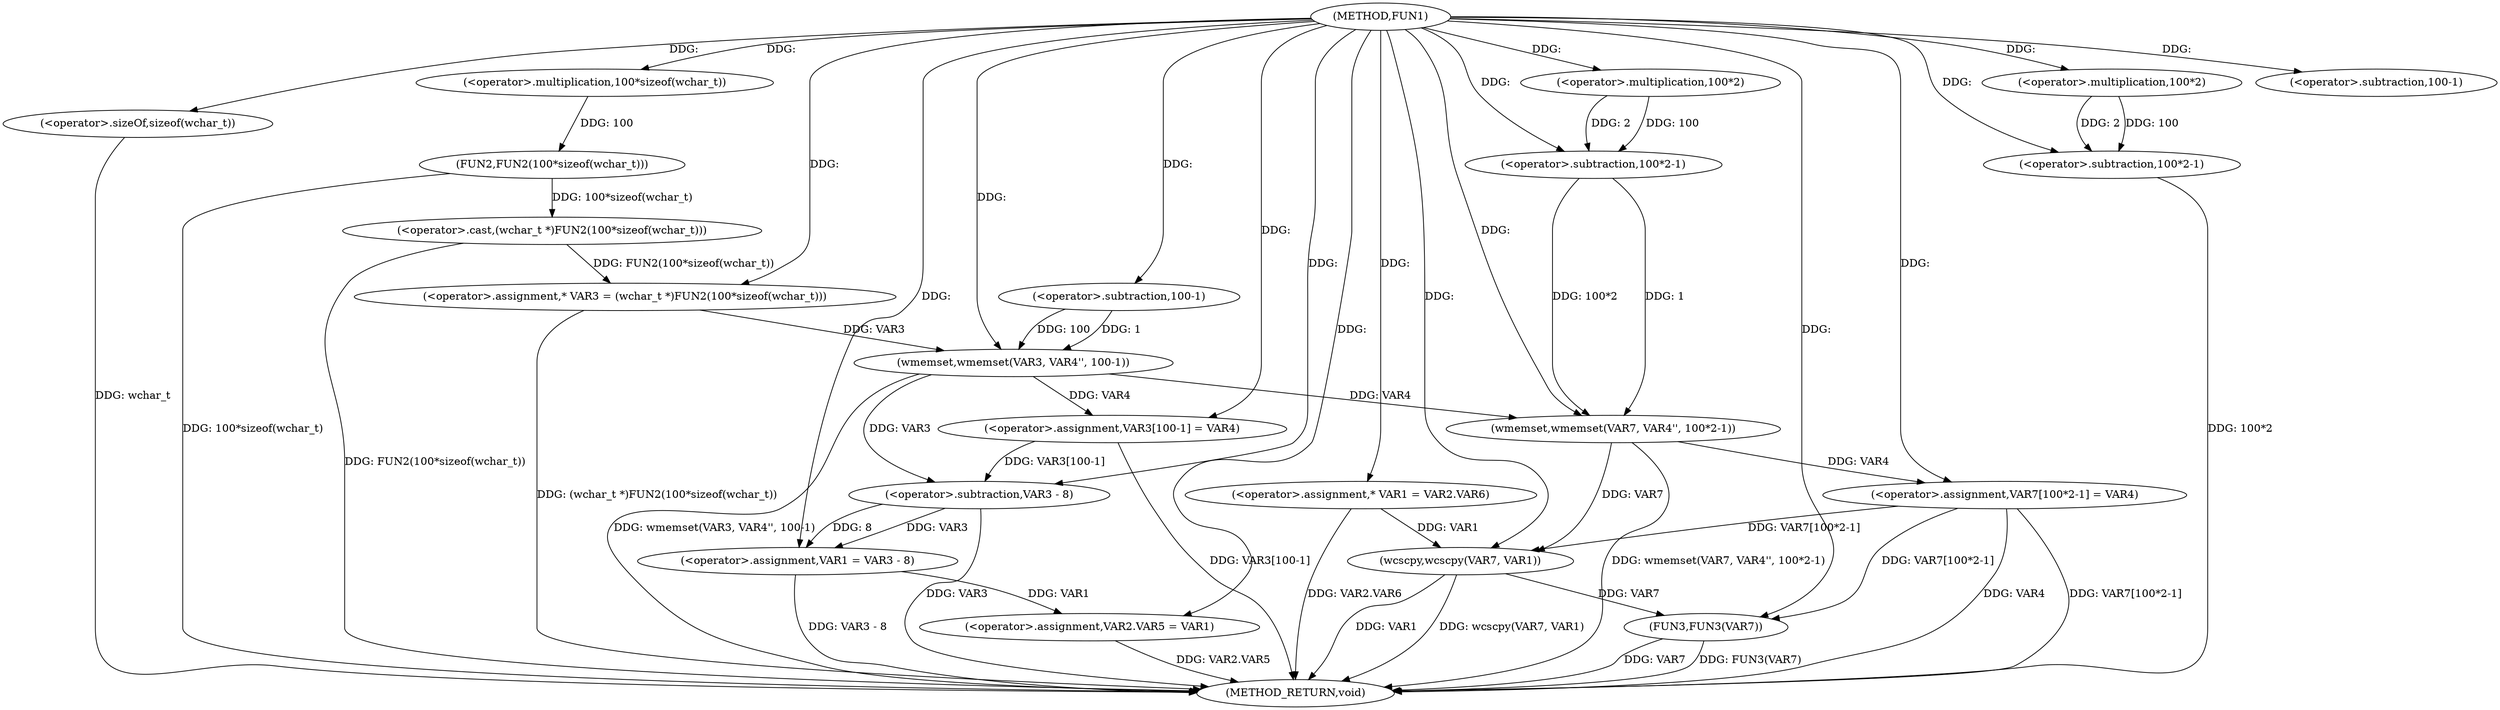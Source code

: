digraph FUN1 {  
"1000100" [label = "(METHOD,FUN1)" ]
"1000168" [label = "(METHOD_RETURN,void)" ]
"1000105" [label = "(<operator>.assignment,* VAR3 = (wchar_t *)FUN2(100*sizeof(wchar_t)))" ]
"1000107" [label = "(<operator>.cast,(wchar_t *)FUN2(100*sizeof(wchar_t)))" ]
"1000109" [label = "(FUN2,FUN2(100*sizeof(wchar_t)))" ]
"1000110" [label = "(<operator>.multiplication,100*sizeof(wchar_t))" ]
"1000112" [label = "(<operator>.sizeOf,sizeof(wchar_t))" ]
"1000114" [label = "(wmemset,wmemset(VAR3, VAR4'', 100-1))" ]
"1000117" [label = "(<operator>.subtraction,100-1)" ]
"1000120" [label = "(<operator>.assignment,VAR3[100-1] = VAR4)" ]
"1000123" [label = "(<operator>.subtraction,100-1)" ]
"1000127" [label = "(<operator>.assignment,VAR1 = VAR3 - 8)" ]
"1000129" [label = "(<operator>.subtraction,VAR3 - 8)" ]
"1000132" [label = "(<operator>.assignment,VAR2.VAR5 = VAR1)" ]
"1000139" [label = "(<operator>.assignment,* VAR1 = VAR2.VAR6)" ]
"1000146" [label = "(wmemset,wmemset(VAR7, VAR4'', 100*2-1))" ]
"1000149" [label = "(<operator>.subtraction,100*2-1)" ]
"1000150" [label = "(<operator>.multiplication,100*2)" ]
"1000154" [label = "(<operator>.assignment,VAR7[100*2-1] = VAR4)" ]
"1000157" [label = "(<operator>.subtraction,100*2-1)" ]
"1000158" [label = "(<operator>.multiplication,100*2)" ]
"1000163" [label = "(wcscpy,wcscpy(VAR7, VAR1))" ]
"1000166" [label = "(FUN3,FUN3(VAR7))" ]
  "1000129" -> "1000168"  [ label = "DDG: VAR3"] 
  "1000105" -> "1000168"  [ label = "DDG: (wchar_t *)FUN2(100*sizeof(wchar_t))"] 
  "1000114" -> "1000168"  [ label = "DDG: wmemset(VAR3, VAR4'', 100-1)"] 
  "1000166" -> "1000168"  [ label = "DDG: FUN3(VAR7)"] 
  "1000120" -> "1000168"  [ label = "DDG: VAR3[100-1]"] 
  "1000107" -> "1000168"  [ label = "DDG: FUN2(100*sizeof(wchar_t))"] 
  "1000163" -> "1000168"  [ label = "DDG: VAR1"] 
  "1000139" -> "1000168"  [ label = "DDG: VAR2.VAR6"] 
  "1000127" -> "1000168"  [ label = "DDG: VAR3 - 8"] 
  "1000154" -> "1000168"  [ label = "DDG: VAR7[100*2-1]"] 
  "1000157" -> "1000168"  [ label = "DDG: 100*2"] 
  "1000166" -> "1000168"  [ label = "DDG: VAR7"] 
  "1000132" -> "1000168"  [ label = "DDG: VAR2.VAR5"] 
  "1000112" -> "1000168"  [ label = "DDG: wchar_t"] 
  "1000109" -> "1000168"  [ label = "DDG: 100*sizeof(wchar_t)"] 
  "1000163" -> "1000168"  [ label = "DDG: wcscpy(VAR7, VAR1)"] 
  "1000154" -> "1000168"  [ label = "DDG: VAR4"] 
  "1000146" -> "1000168"  [ label = "DDG: wmemset(VAR7, VAR4'', 100*2-1)"] 
  "1000107" -> "1000105"  [ label = "DDG: FUN2(100*sizeof(wchar_t))"] 
  "1000100" -> "1000105"  [ label = "DDG: "] 
  "1000109" -> "1000107"  [ label = "DDG: 100*sizeof(wchar_t)"] 
  "1000110" -> "1000109"  [ label = "DDG: 100"] 
  "1000100" -> "1000110"  [ label = "DDG: "] 
  "1000100" -> "1000112"  [ label = "DDG: "] 
  "1000105" -> "1000114"  [ label = "DDG: VAR3"] 
  "1000100" -> "1000114"  [ label = "DDG: "] 
  "1000117" -> "1000114"  [ label = "DDG: 100"] 
  "1000117" -> "1000114"  [ label = "DDG: 1"] 
  "1000100" -> "1000117"  [ label = "DDG: "] 
  "1000114" -> "1000120"  [ label = "DDG: VAR4"] 
  "1000100" -> "1000120"  [ label = "DDG: "] 
  "1000100" -> "1000123"  [ label = "DDG: "] 
  "1000129" -> "1000127"  [ label = "DDG: VAR3"] 
  "1000129" -> "1000127"  [ label = "DDG: 8"] 
  "1000100" -> "1000127"  [ label = "DDG: "] 
  "1000114" -> "1000129"  [ label = "DDG: VAR3"] 
  "1000120" -> "1000129"  [ label = "DDG: VAR3[100-1]"] 
  "1000100" -> "1000129"  [ label = "DDG: "] 
  "1000127" -> "1000132"  [ label = "DDG: VAR1"] 
  "1000100" -> "1000132"  [ label = "DDG: "] 
  "1000100" -> "1000139"  [ label = "DDG: "] 
  "1000100" -> "1000146"  [ label = "DDG: "] 
  "1000114" -> "1000146"  [ label = "DDG: VAR4"] 
  "1000149" -> "1000146"  [ label = "DDG: 100*2"] 
  "1000149" -> "1000146"  [ label = "DDG: 1"] 
  "1000150" -> "1000149"  [ label = "DDG: 100"] 
  "1000150" -> "1000149"  [ label = "DDG: 2"] 
  "1000100" -> "1000150"  [ label = "DDG: "] 
  "1000100" -> "1000149"  [ label = "DDG: "] 
  "1000146" -> "1000154"  [ label = "DDG: VAR4"] 
  "1000100" -> "1000154"  [ label = "DDG: "] 
  "1000158" -> "1000157"  [ label = "DDG: 100"] 
  "1000158" -> "1000157"  [ label = "DDG: 2"] 
  "1000100" -> "1000158"  [ label = "DDG: "] 
  "1000100" -> "1000157"  [ label = "DDG: "] 
  "1000154" -> "1000163"  [ label = "DDG: VAR7[100*2-1]"] 
  "1000146" -> "1000163"  [ label = "DDG: VAR7"] 
  "1000100" -> "1000163"  [ label = "DDG: "] 
  "1000139" -> "1000163"  [ label = "DDG: VAR1"] 
  "1000163" -> "1000166"  [ label = "DDG: VAR7"] 
  "1000154" -> "1000166"  [ label = "DDG: VAR7[100*2-1]"] 
  "1000100" -> "1000166"  [ label = "DDG: "] 
}
